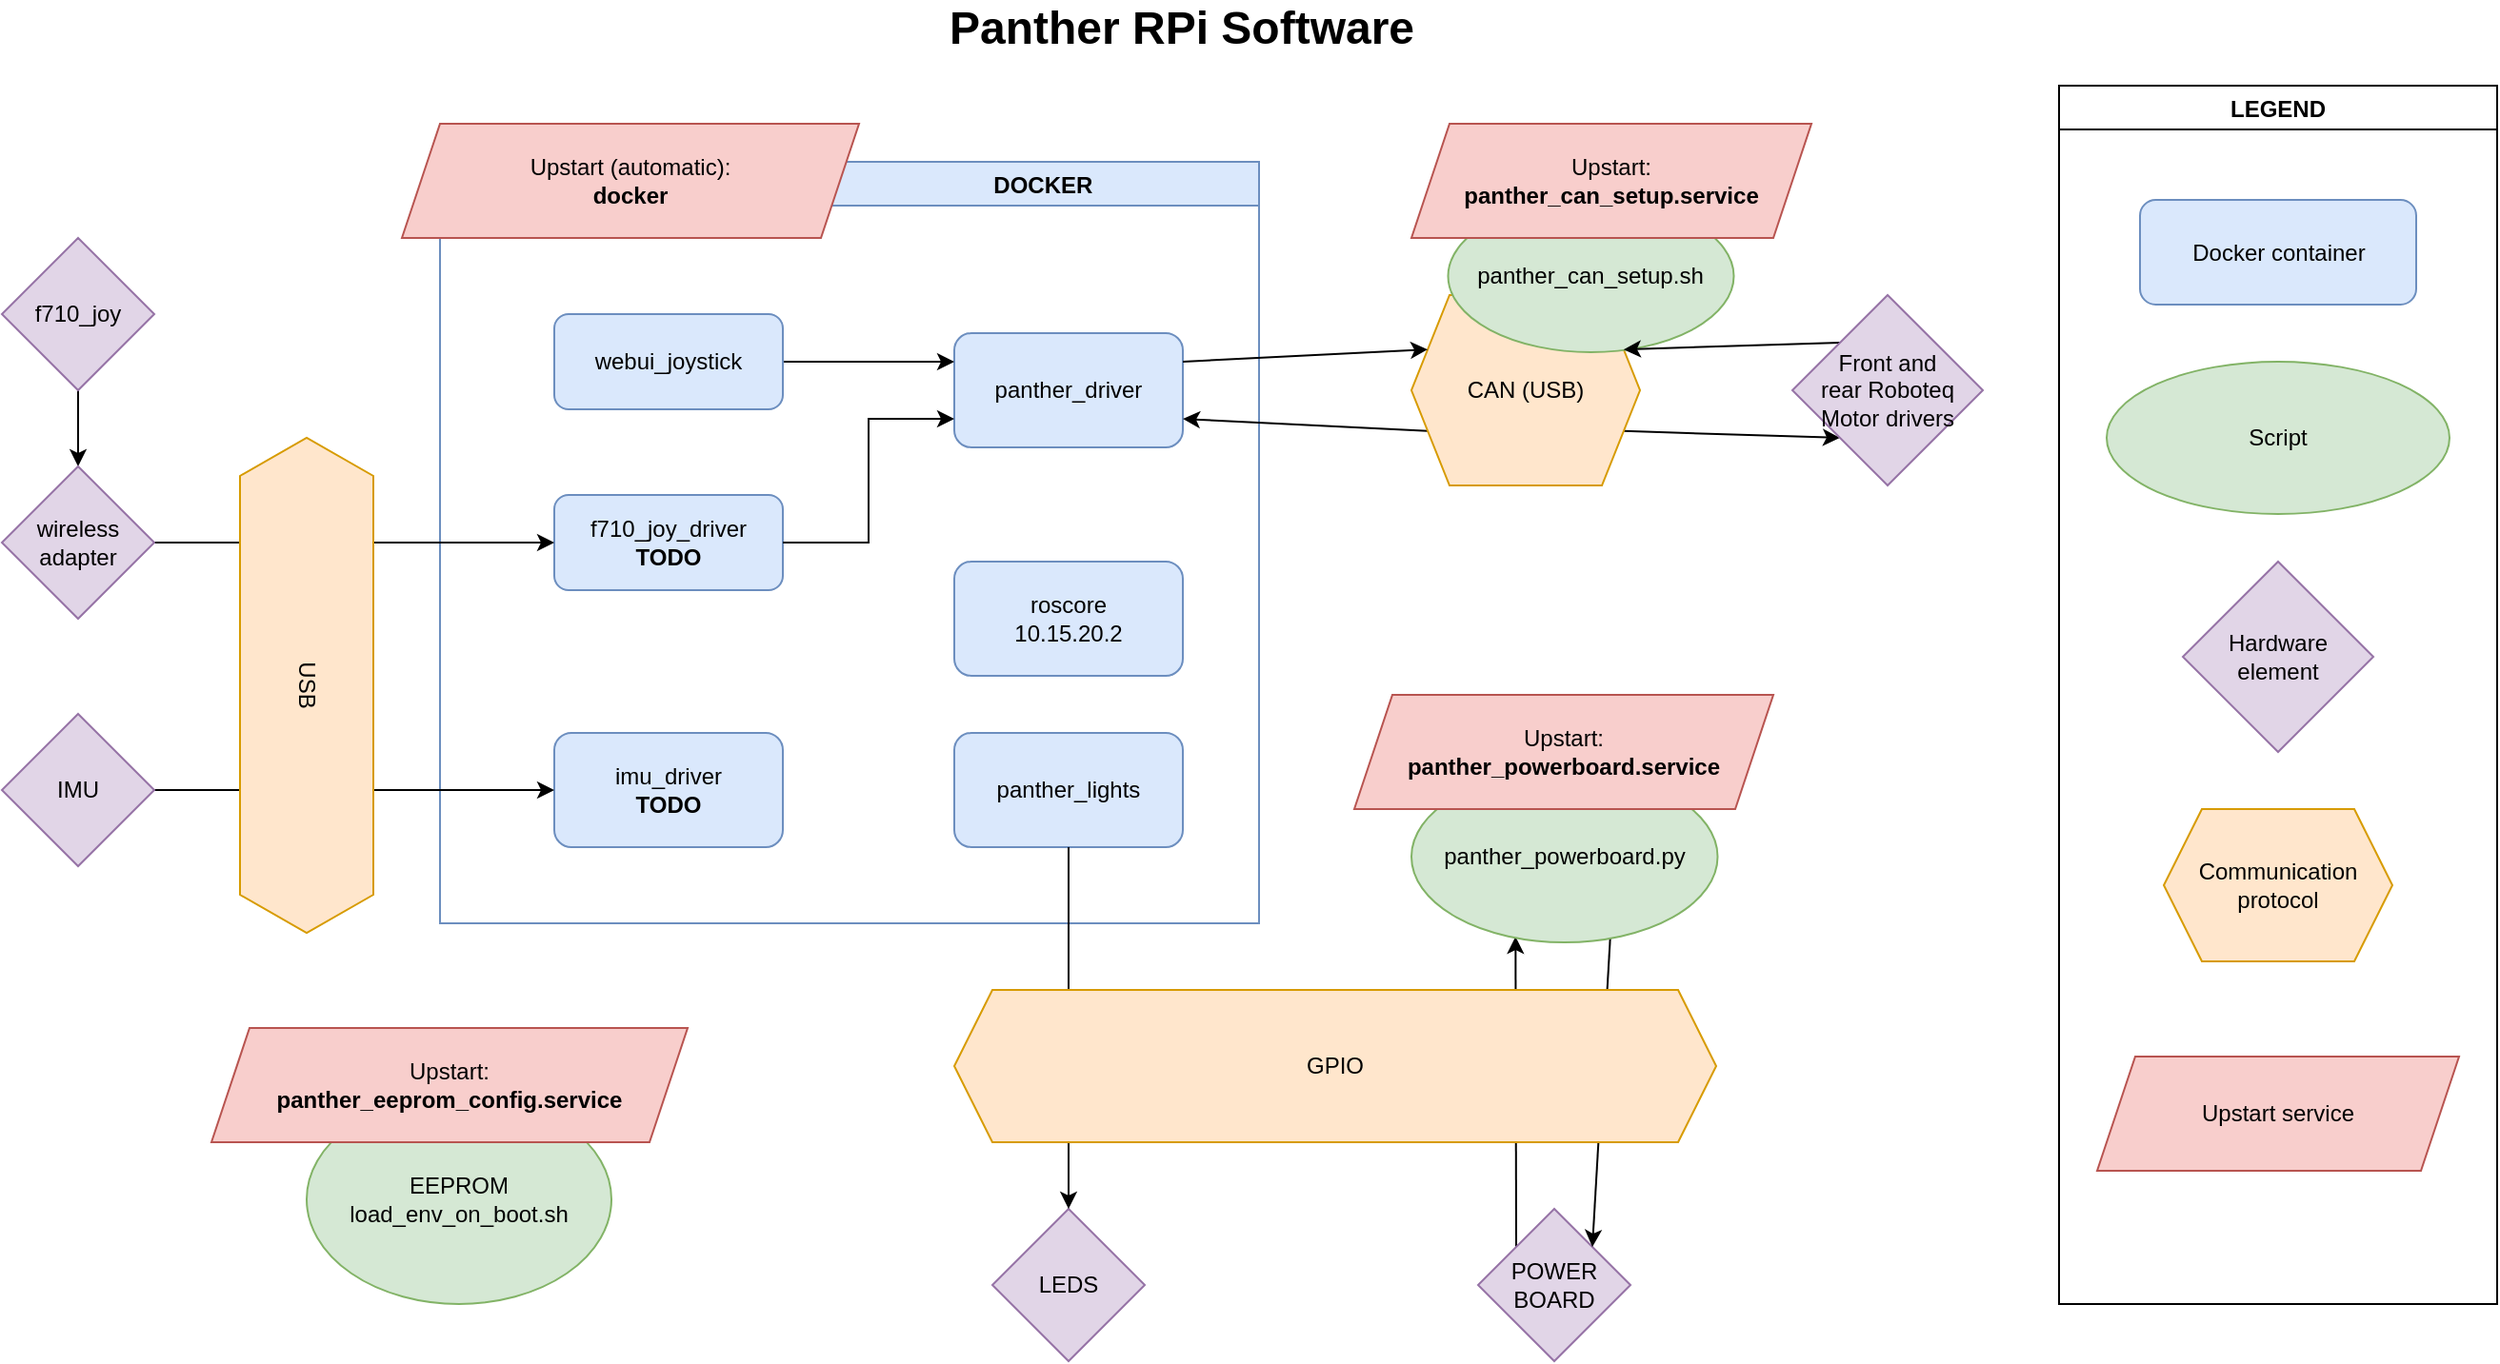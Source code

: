 <mxfile>
    <diagram id="I-V-jPhW4gry7mbCwamY" name="Page-1">
        <mxGraphModel dx="1257" dy="837" grid="1" gridSize="10" guides="1" tooltips="1" connect="1" arrows="1" fold="1" page="1" pageScale="1" pageWidth="827" pageHeight="1169" background="#ffffff" math="0" shadow="0">
            <root>
                <mxCell id="0"/>
                <mxCell id="1" parent="0"/>
                <mxCell id="FiJ3dQUdY0tjjipgx3rU-17" value="                                                             DOCKER" style="swimlane;fillColor=#dae8fc;strokeColor=#6c8ebf;" parent="1" vertex="1">
                    <mxGeometry x="270" y="150" width="430" height="400" as="geometry"/>
                </mxCell>
                <mxCell id="FiJ3dQUdY0tjjipgx3rU-5" value="imu_driver&lt;br&gt;&lt;b&gt;TODO&lt;/b&gt;" style="rounded=1;whiteSpace=wrap;html=1;fillColor=#dae8fc;strokeColor=#6c8ebf;" parent="FiJ3dQUdY0tjjipgx3rU-17" vertex="1">
                    <mxGeometry x="60" y="300" width="120" height="60" as="geometry"/>
                </mxCell>
                <mxCell id="FiJ3dQUdY0tjjipgx3rU-31" value="&lt;div&gt;Upstart (automatic):&lt;/div&gt;&lt;div&gt;&lt;b&gt;docker&lt;/b&gt;&lt;/div&gt;" style="shape=parallelogram;perimeter=parallelogramPerimeter;whiteSpace=wrap;html=1;fixedSize=1;fillColor=#f8cecc;strokeColor=#b85450;" parent="FiJ3dQUdY0tjjipgx3rU-17" vertex="1">
                    <mxGeometry x="-20" y="-20" width="240" height="60" as="geometry"/>
                </mxCell>
                <mxCell id="FiJ3dQUdY0tjjipgx3rU-12" value="panther_lights" style="rounded=1;whiteSpace=wrap;html=1;fillColor=#dae8fc;strokeColor=#6c8ebf;" parent="FiJ3dQUdY0tjjipgx3rU-17" vertex="1">
                    <mxGeometry x="270" y="300" width="120" height="60" as="geometry"/>
                </mxCell>
                <mxCell id="3" value="&lt;div&gt;roscore&lt;br&gt;10.15.20.2&lt;/div&gt;" style="rounded=1;whiteSpace=wrap;html=1;fillColor=#dae8fc;strokeColor=#6c8ebf;" parent="FiJ3dQUdY0tjjipgx3rU-17" vertex="1">
                    <mxGeometry x="270" y="210" width="120" height="60" as="geometry"/>
                </mxCell>
                <mxCell id="FiJ3dQUdY0tjjipgx3rU-1" value="f710_joy_driver&lt;br&gt;&lt;b&gt;TODO&lt;/b&gt;" style="rounded=1;whiteSpace=wrap;html=1;fillColor=#dae8fc;strokeColor=#6c8ebf;" parent="FiJ3dQUdY0tjjipgx3rU-17" vertex="1">
                    <mxGeometry x="60" y="175" width="120" height="50" as="geometry"/>
                </mxCell>
                <mxCell id="FiJ3dQUdY0tjjipgx3rU-2" value="&lt;div&gt;panther_driver&lt;br&gt;&lt;/div&gt;" style="rounded=1;whiteSpace=wrap;html=1;fillColor=#dae8fc;strokeColor=#6c8ebf;" parent="FiJ3dQUdY0tjjipgx3rU-17" vertex="1">
                    <mxGeometry x="270" y="90" width="120" height="60" as="geometry"/>
                </mxCell>
                <mxCell id="FiJ3dQUdY0tjjipgx3rU-8" style="edgeStyle=orthogonalEdgeStyle;rounded=0;orthogonalLoop=1;jettySize=auto;html=1;entryX=0;entryY=0.75;entryDx=0;entryDy=0;" parent="FiJ3dQUdY0tjjipgx3rU-17" source="FiJ3dQUdY0tjjipgx3rU-1" target="FiJ3dQUdY0tjjipgx3rU-2" edge="1">
                    <mxGeometry relative="1" as="geometry"/>
                </mxCell>
                <mxCell id="34" style="edgeStyle=none;html=1;entryX=0;entryY=0.25;entryDx=0;entryDy=0;" parent="FiJ3dQUdY0tjjipgx3rU-17" source="88Ix2T1ApFJFmfPS_afO-1" target="FiJ3dQUdY0tjjipgx3rU-2" edge="1">
                    <mxGeometry relative="1" as="geometry"/>
                </mxCell>
                <mxCell id="88Ix2T1ApFJFmfPS_afO-1" value="&lt;div&gt;webui_joystick&lt;/div&gt;" style="rounded=1;whiteSpace=wrap;html=1;fillColor=#dae8fc;strokeColor=#6c8ebf;" parent="FiJ3dQUdY0tjjipgx3rU-17" vertex="1">
                    <mxGeometry x="60" y="80" width="120" height="50" as="geometry"/>
                </mxCell>
                <mxCell id="38" style="edgeStyle=none;html=1;exitX=0;exitY=0;exitDx=0;exitDy=0;entryX=0.34;entryY=0.967;entryDx=0;entryDy=0;entryPerimeter=0;" parent="1" source="FiJ3dQUdY0tjjipgx3rU-25" target="FiJ3dQUdY0tjjipgx3rU-35" edge="1">
                    <mxGeometry relative="1" as="geometry"/>
                </mxCell>
                <mxCell id="FiJ3dQUdY0tjjipgx3rU-25" value="POWER&lt;br&gt;BOARD" style="rhombus;whiteSpace=wrap;html=1;fillColor=#e1d5e7;strokeColor=#9673a6;" parent="1" vertex="1">
                    <mxGeometry x="815" y="700" width="80" height="80" as="geometry"/>
                </mxCell>
                <mxCell id="39" style="edgeStyle=none;html=1;entryX=1;entryY=0;entryDx=0;entryDy=0;exitX=0.652;exitY=0.889;exitDx=0;exitDy=0;exitPerimeter=0;" parent="1" source="FiJ3dQUdY0tjjipgx3rU-35" target="FiJ3dQUdY0tjjipgx3rU-25" edge="1">
                    <mxGeometry relative="1" as="geometry"/>
                </mxCell>
                <mxCell id="FiJ3dQUdY0tjjipgx3rU-35" value="panther_powerboard.py" style="ellipse;whiteSpace=wrap;html=1;fillColor=#d5e8d4;strokeColor=#82b366;" parent="1" vertex="1">
                    <mxGeometry x="780" y="470" width="160.75" height="90" as="geometry"/>
                </mxCell>
                <mxCell id="FiJ3dQUdY0tjjipgx3rU-32" value="&lt;div&gt;Upstart:&lt;/div&gt;&lt;div&gt;&lt;b&gt;panther_powerboard.service&lt;/b&gt;&lt;br&gt;&lt;/div&gt;" style="shape=parallelogram;perimeter=parallelogramPerimeter;whiteSpace=wrap;html=1;fixedSize=1;fillColor=#f8cecc;strokeColor=#b85450;" parent="1" vertex="1">
                    <mxGeometry x="750" y="430" width="220" height="60" as="geometry"/>
                </mxCell>
                <mxCell id="FiJ3dQUdY0tjjipgx3rU-49" value="LEGEND" style="swimlane;startSize=23;" parent="1" vertex="1">
                    <mxGeometry x="1120" y="110" width="230" height="640" as="geometry"/>
                </mxCell>
                <mxCell id="FiJ3dQUdY0tjjipgx3rU-48" value="Docker container" style="rounded=1;whiteSpace=wrap;html=1;fillColor=#dae8fc;strokeColor=#6c8ebf;" parent="FiJ3dQUdY0tjjipgx3rU-49" vertex="1">
                    <mxGeometry x="42.5" y="60" width="145" height="55" as="geometry"/>
                </mxCell>
                <mxCell id="FiJ3dQUdY0tjjipgx3rU-45" value="Script" style="ellipse;whiteSpace=wrap;html=1;fillColor=#d5e8d4;strokeColor=#82b366;" parent="FiJ3dQUdY0tjjipgx3rU-49" vertex="1">
                    <mxGeometry x="25" y="145" width="180" height="80" as="geometry"/>
                </mxCell>
                <mxCell id="FiJ3dQUdY0tjjipgx3rU-51" value="Hardware&lt;br&gt;element" style="rhombus;whiteSpace=wrap;html=1;fillColor=#e1d5e7;strokeColor=#9673a6;" parent="FiJ3dQUdY0tjjipgx3rU-49" vertex="1">
                    <mxGeometry x="65" y="250" width="100" height="100" as="geometry"/>
                </mxCell>
                <mxCell id="FiJ3dQUdY0tjjipgx3rU-54" value="Communication protocol" style="shape=hexagon;perimeter=hexagonPerimeter2;whiteSpace=wrap;html=1;fixedSize=1;fillColor=#ffe6cc;strokeColor=#d79b00;" parent="FiJ3dQUdY0tjjipgx3rU-49" vertex="1">
                    <mxGeometry x="55" y="380" width="120" height="80" as="geometry"/>
                </mxCell>
                <mxCell id="FiJ3dQUdY0tjjipgx3rU-61" value="Upstart service" style="shape=parallelogram;perimeter=parallelogramPerimeter;whiteSpace=wrap;html=1;fixedSize=1;fillColor=#f8cecc;strokeColor=#b85450;" parent="FiJ3dQUdY0tjjipgx3rU-49" vertex="1">
                    <mxGeometry x="20" y="510" width="190" height="60" as="geometry"/>
                </mxCell>
                <mxCell id="FiJ3dQUdY0tjjipgx3rU-66" value="EEPROM&lt;br&gt;load_env_on_boot.sh" style="ellipse;whiteSpace=wrap;html=1;fillColor=#d5e8d4;strokeColor=#82b366;" parent="1" vertex="1">
                    <mxGeometry x="200" y="640" width="160" height="110" as="geometry"/>
                </mxCell>
                <mxCell id="FiJ3dQUdY0tjjipgx3rU-67" value="&lt;div&gt;Upstart:&lt;/div&gt;&lt;div&gt;&lt;b&gt;panther_eeprom_config.service&lt;/b&gt;&lt;/div&gt;" style="shape=parallelogram;perimeter=parallelogramPerimeter;whiteSpace=wrap;html=1;fixedSize=1;fillColor=#f8cecc;strokeColor=#b85450;" parent="1" vertex="1">
                    <mxGeometry x="150" y="605" width="250" height="60" as="geometry"/>
                </mxCell>
                <mxCell id="31" style="edgeStyle=none;html=1;" parent="1" source="10" target="FiJ3dQUdY0tjjipgx3rU-5" edge="1">
                    <mxGeometry relative="1" as="geometry"/>
                </mxCell>
                <mxCell id="10" value="IMU" style="rhombus;whiteSpace=wrap;html=1;fillColor=#e1d5e7;strokeColor=#9673a6;" parent="1" vertex="1">
                    <mxGeometry x="40" y="440" width="80" height="80" as="geometry"/>
                </mxCell>
                <mxCell id="14" style="edgeStyle=none;html=1;entryX=0.5;entryY=0;entryDx=0;entryDy=0;" parent="1" source="11" target="12" edge="1">
                    <mxGeometry relative="1" as="geometry"/>
                </mxCell>
                <mxCell id="11" value="f710_joy" style="rhombus;whiteSpace=wrap;html=1;fillColor=#e1d5e7;strokeColor=#9673a6;" parent="1" vertex="1">
                    <mxGeometry x="40" y="190" width="80" height="80" as="geometry"/>
                </mxCell>
                <mxCell id="32" style="edgeStyle=none;html=1;entryX=0;entryY=0.5;entryDx=0;entryDy=0;" parent="1" source="12" target="FiJ3dQUdY0tjjipgx3rU-1" edge="1">
                    <mxGeometry relative="1" as="geometry"/>
                </mxCell>
                <mxCell id="12" value="wireless&lt;br&gt;adapter" style="rhombus;whiteSpace=wrap;html=1;fillColor=#e1d5e7;strokeColor=#9673a6;" parent="1" vertex="1">
                    <mxGeometry x="40" y="310" width="80" height="80" as="geometry"/>
                </mxCell>
                <mxCell id="41" style="edgeStyle=none;html=1;exitX=1;exitY=0.75;exitDx=0;exitDy=0;entryX=0;entryY=1;entryDx=0;entryDy=0;" parent="1" source="16" target="23" edge="1">
                    <mxGeometry relative="1" as="geometry"/>
                </mxCell>
                <mxCell id="43" style="edgeStyle=none;html=1;exitX=0;exitY=0.75;exitDx=0;exitDy=0;entryX=1;entryY=0.75;entryDx=0;entryDy=0;" parent="1" source="16" target="FiJ3dQUdY0tjjipgx3rU-2" edge="1">
                    <mxGeometry relative="1" as="geometry"/>
                </mxCell>
                <mxCell id="16" value="CAN (USB)" style="shape=hexagon;perimeter=hexagonPerimeter2;whiteSpace=wrap;html=1;fixedSize=1;rotation=0;fillColor=#ffe6cc;strokeColor=#d79b00;" parent="1" vertex="1">
                    <mxGeometry x="780" y="220" width="120" height="100" as="geometry"/>
                </mxCell>
                <mxCell id="FiJ3dQUdY0tjjipgx3rU-34" value="panther_can_setup.sh" style="ellipse;whiteSpace=wrap;html=1;fillColor=#d5e8d4;strokeColor=#82b366;" parent="1" vertex="1">
                    <mxGeometry x="799.25" y="170" width="150" height="80" as="geometry"/>
                </mxCell>
                <mxCell id="FiJ3dQUdY0tjjipgx3rU-33" value="&lt;div&gt;Upstart:&lt;/div&gt;&lt;div&gt;&lt;b&gt;panther_can_setup.service&lt;/b&gt;&lt;/div&gt;" style="shape=parallelogram;perimeter=parallelogramPerimeter;whiteSpace=wrap;html=1;fixedSize=1;fillColor=#f8cecc;strokeColor=#b85450;" parent="1" vertex="1">
                    <mxGeometry x="780" y="130" width="210" height="60" as="geometry"/>
                </mxCell>
                <mxCell id="40" style="edgeStyle=none;html=1;exitX=0;exitY=0;exitDx=0;exitDy=0;entryX=1;entryY=0.25;entryDx=0;entryDy=0;" parent="1" source="23" target="16" edge="1">
                    <mxGeometry relative="1" as="geometry"/>
                </mxCell>
                <mxCell id="23" value="Front and &lt;br&gt;rear Roboteq&lt;br&gt;Motor drivers" style="rhombus;whiteSpace=wrap;html=1;fillColor=#e1d5e7;strokeColor=#9673a6;" parent="1" vertex="1">
                    <mxGeometry x="980" y="220" width="100" height="100" as="geometry"/>
                </mxCell>
                <mxCell id="26" value="LEDS" style="rhombus;whiteSpace=wrap;html=1;fillColor=#e1d5e7;strokeColor=#9673a6;" parent="1" vertex="1">
                    <mxGeometry x="560" y="700" width="80" height="80" as="geometry"/>
                </mxCell>
                <mxCell id="30" style="edgeStyle=none;html=1;entryX=0.5;entryY=0;entryDx=0;entryDy=0;" parent="1" source="FiJ3dQUdY0tjjipgx3rU-12" target="26" edge="1">
                    <mxGeometry relative="1" as="geometry"/>
                </mxCell>
                <mxCell id="21" value="GPIO" style="shape=hexagon;perimeter=hexagonPerimeter2;whiteSpace=wrap;html=1;fixedSize=1;fillColor=#ffe6cc;strokeColor=#d79b00;" parent="1" vertex="1">
                    <mxGeometry x="540" y="585" width="400" height="80" as="geometry"/>
                </mxCell>
                <mxCell id="7" value="USB" style="shape=hexagon;perimeter=hexagonPerimeter2;whiteSpace=wrap;html=1;fixedSize=1;rotation=90;fillColor=#ffe6cc;strokeColor=#d79b00;" parent="1" vertex="1">
                    <mxGeometry x="70" y="390" width="260" height="70" as="geometry"/>
                </mxCell>
                <mxCell id="37" value="&lt;b&gt;&lt;font style=&quot;font-size: 24px&quot;&gt;Panther RPi Software&lt;/font&gt;&lt;/b&gt;" style="text;html=1;align=center;verticalAlign=middle;resizable=0;points=[];autosize=1;strokeColor=none;fillColor=none;" parent="1" vertex="1">
                    <mxGeometry x="529.25" y="70" width="260" height="20" as="geometry"/>
                </mxCell>
                <mxCell id="42" style="edgeStyle=none;html=1;exitX=1;exitY=0.25;exitDx=0;exitDy=0;entryX=0;entryY=0.25;entryDx=0;entryDy=0;" parent="1" source="FiJ3dQUdY0tjjipgx3rU-2" target="16" edge="1">
                    <mxGeometry relative="1" as="geometry"/>
                </mxCell>
            </root>
        </mxGraphModel>
    </diagram>
</mxfile>